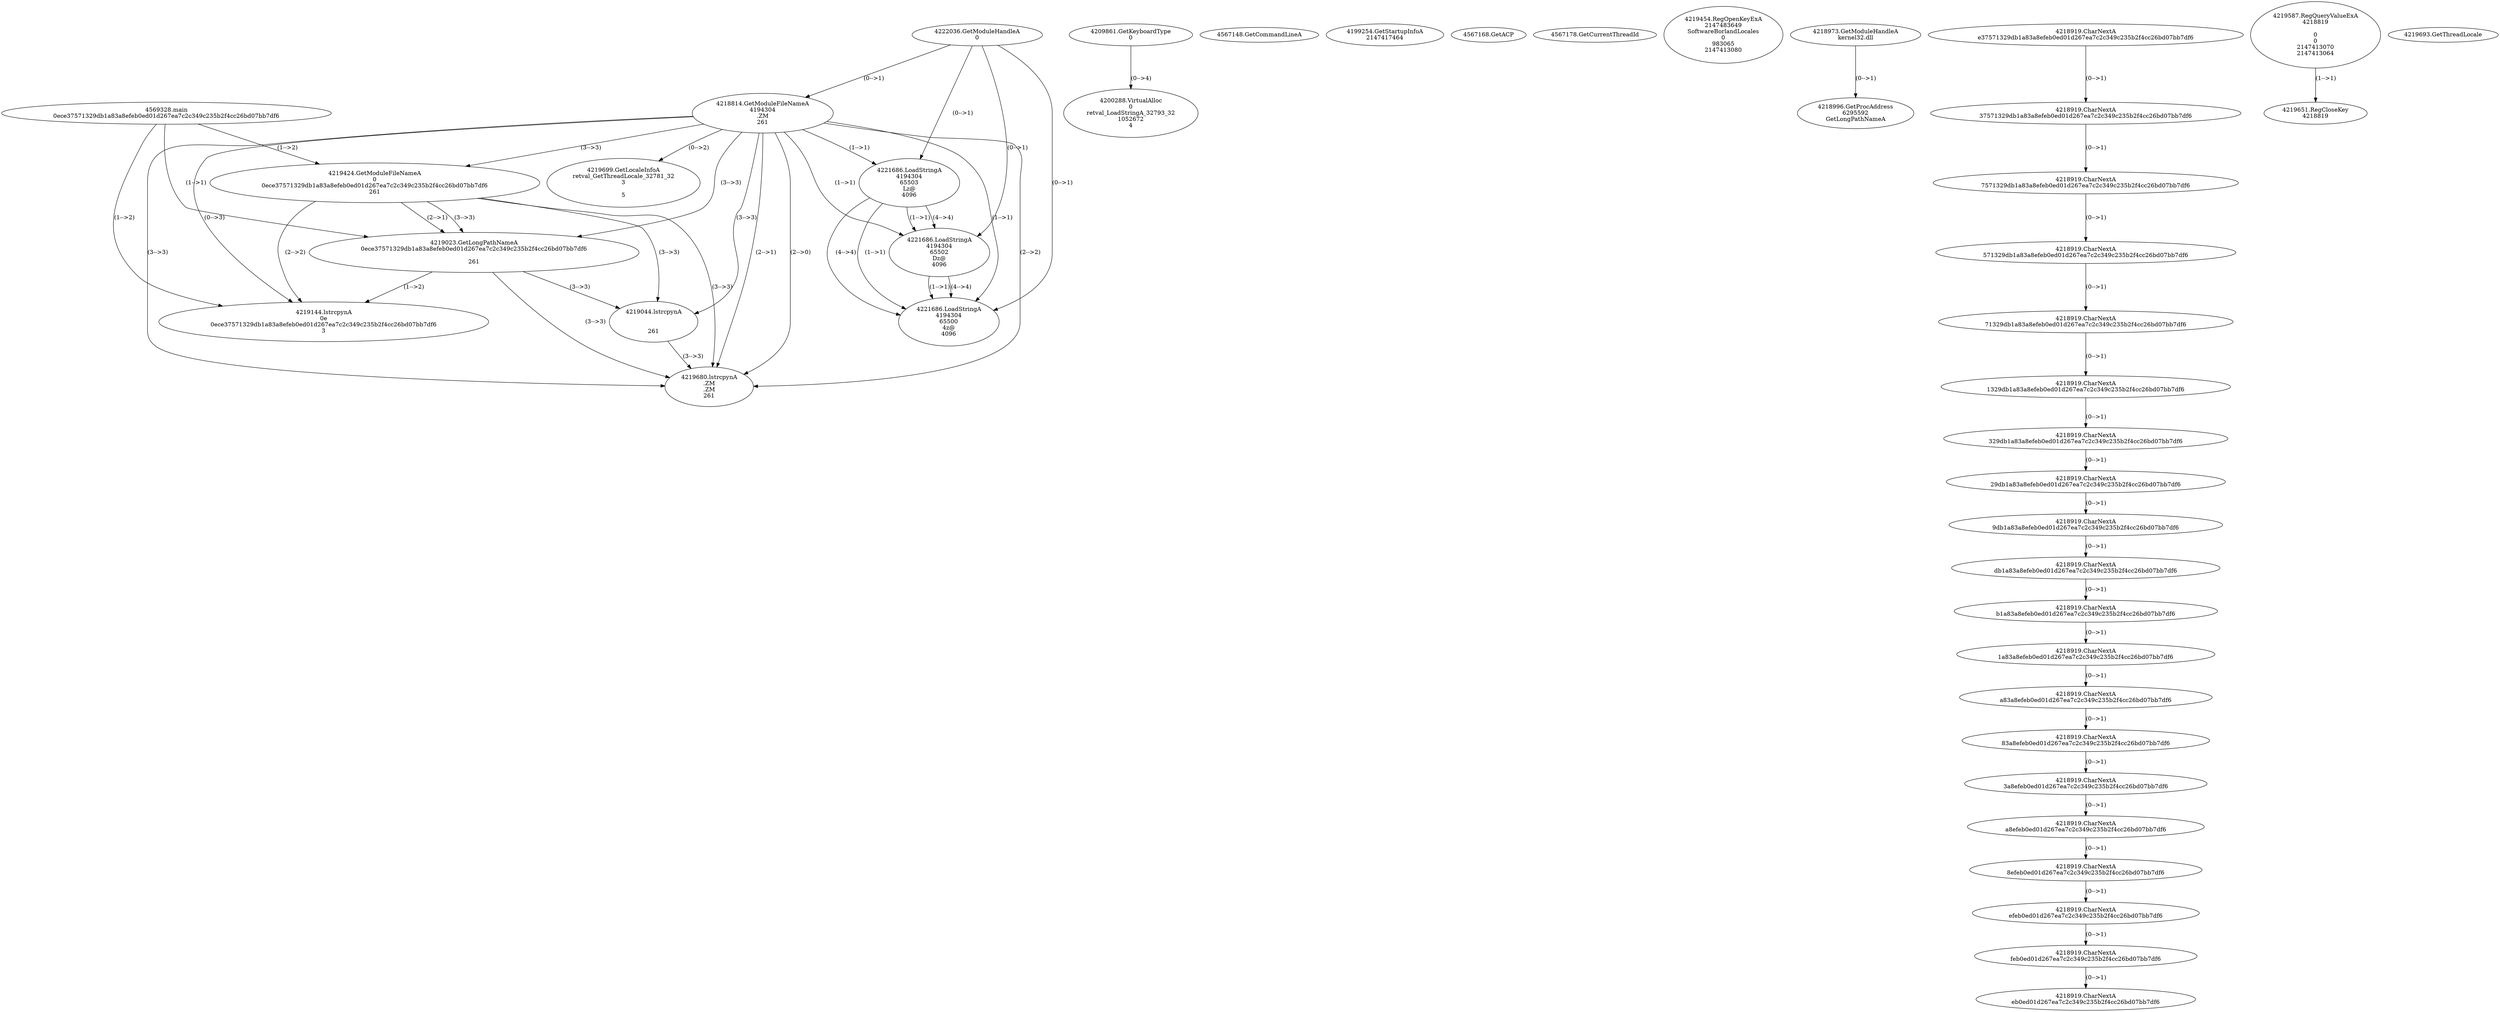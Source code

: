 // Global SCDG with merge call
digraph {
	0 [label="4569328.main
0ece37571329db1a83a8efeb0ed01d267ea7c2c349c235b2f4cc26bd07bb7df6"]
	1 [label="4222036.GetModuleHandleA
0"]
	2 [label="4209861.GetKeyboardType
0"]
	3 [label="4567148.GetCommandLineA
"]
	4 [label="4199254.GetStartupInfoA
2147417464"]
	5 [label="4567168.GetACP
"]
	6 [label="4567178.GetCurrentThreadId
"]
	7 [label="4218814.GetModuleFileNameA
4194304
.ZM
261"]
	1 -> 7 [label="(0-->1)"]
	8 [label="4219424.GetModuleFileNameA
0
0ece37571329db1a83a8efeb0ed01d267ea7c2c349c235b2f4cc26bd07bb7df6
261"]
	0 -> 8 [label="(1-->2)"]
	7 -> 8 [label="(3-->3)"]
	9 [label="4219454.RegOpenKeyExA
2147483649
Software\Borland\Locales
0
983065
2147413080"]
	10 [label="4218973.GetModuleHandleA
kernel32.dll"]
	11 [label="4218996.GetProcAddress
6295592
GetLongPathNameA"]
	10 -> 11 [label="(0-->1)"]
	12 [label="4219023.GetLongPathNameA
0ece37571329db1a83a8efeb0ed01d267ea7c2c349c235b2f4cc26bd07bb7df6

261"]
	0 -> 12 [label="(1-->1)"]
	8 -> 12 [label="(2-->1)"]
	7 -> 12 [label="(3-->3)"]
	8 -> 12 [label="(3-->3)"]
	13 [label="4219144.lstrcpynA
0e
0ece37571329db1a83a8efeb0ed01d267ea7c2c349c235b2f4cc26bd07bb7df6
3"]
	0 -> 13 [label="(1-->2)"]
	8 -> 13 [label="(2-->2)"]
	12 -> 13 [label="(1-->2)"]
	7 -> 13 [label="(0-->3)"]
	14 [label="4218919.CharNextA
e37571329db1a83a8efeb0ed01d267ea7c2c349c235b2f4cc26bd07bb7df6"]
	15 [label="4218919.CharNextA
37571329db1a83a8efeb0ed01d267ea7c2c349c235b2f4cc26bd07bb7df6"]
	14 -> 15 [label="(0-->1)"]
	16 [label="4218919.CharNextA
7571329db1a83a8efeb0ed01d267ea7c2c349c235b2f4cc26bd07bb7df6"]
	15 -> 16 [label="(0-->1)"]
	17 [label="4218919.CharNextA
571329db1a83a8efeb0ed01d267ea7c2c349c235b2f4cc26bd07bb7df6"]
	16 -> 17 [label="(0-->1)"]
	18 [label="4218919.CharNextA
71329db1a83a8efeb0ed01d267ea7c2c349c235b2f4cc26bd07bb7df6"]
	17 -> 18 [label="(0-->1)"]
	19 [label="4218919.CharNextA
1329db1a83a8efeb0ed01d267ea7c2c349c235b2f4cc26bd07bb7df6"]
	18 -> 19 [label="(0-->1)"]
	20 [label="4218919.CharNextA
329db1a83a8efeb0ed01d267ea7c2c349c235b2f4cc26bd07bb7df6"]
	19 -> 20 [label="(0-->1)"]
	21 [label="4218919.CharNextA
29db1a83a8efeb0ed01d267ea7c2c349c235b2f4cc26bd07bb7df6"]
	20 -> 21 [label="(0-->1)"]
	22 [label="4218919.CharNextA
9db1a83a8efeb0ed01d267ea7c2c349c235b2f4cc26bd07bb7df6"]
	21 -> 22 [label="(0-->1)"]
	23 [label="4218919.CharNextA
db1a83a8efeb0ed01d267ea7c2c349c235b2f4cc26bd07bb7df6"]
	22 -> 23 [label="(0-->1)"]
	24 [label="4218919.CharNextA
b1a83a8efeb0ed01d267ea7c2c349c235b2f4cc26bd07bb7df6"]
	23 -> 24 [label="(0-->1)"]
	25 [label="4218919.CharNextA
1a83a8efeb0ed01d267ea7c2c349c235b2f4cc26bd07bb7df6"]
	24 -> 25 [label="(0-->1)"]
	26 [label="4218919.CharNextA
a83a8efeb0ed01d267ea7c2c349c235b2f4cc26bd07bb7df6"]
	25 -> 26 [label="(0-->1)"]
	27 [label="4218919.CharNextA
83a8efeb0ed01d267ea7c2c349c235b2f4cc26bd07bb7df6"]
	26 -> 27 [label="(0-->1)"]
	28 [label="4218919.CharNextA
3a8efeb0ed01d267ea7c2c349c235b2f4cc26bd07bb7df6"]
	27 -> 28 [label="(0-->1)"]
	29 [label="4218919.CharNextA
a8efeb0ed01d267ea7c2c349c235b2f4cc26bd07bb7df6"]
	28 -> 29 [label="(0-->1)"]
	30 [label="4218919.CharNextA
8efeb0ed01d267ea7c2c349c235b2f4cc26bd07bb7df6"]
	29 -> 30 [label="(0-->1)"]
	31 [label="4218919.CharNextA
efeb0ed01d267ea7c2c349c235b2f4cc26bd07bb7df6"]
	30 -> 31 [label="(0-->1)"]
	32 [label="4218919.CharNextA
feb0ed01d267ea7c2c349c235b2f4cc26bd07bb7df6"]
	31 -> 32 [label="(0-->1)"]
	33 [label="4218919.CharNextA
eb0ed01d267ea7c2c349c235b2f4cc26bd07bb7df6"]
	32 -> 33 [label="(0-->1)"]
	34 [label="4219044.lstrcpynA


261"]
	7 -> 34 [label="(3-->3)"]
	8 -> 34 [label="(3-->3)"]
	12 -> 34 [label="(3-->3)"]
	35 [label="4219587.RegQueryValueExA
4218819

0
0
2147413070
2147413064"]
	36 [label="4219651.RegCloseKey
4218819"]
	35 -> 36 [label="(1-->1)"]
	37 [label="4219680.lstrcpynA
.ZM
.ZM
261"]
	7 -> 37 [label="(2-->1)"]
	7 -> 37 [label="(2-->2)"]
	7 -> 37 [label="(3-->3)"]
	8 -> 37 [label="(3-->3)"]
	12 -> 37 [label="(3-->3)"]
	34 -> 37 [label="(3-->3)"]
	7 -> 37 [label="(2-->0)"]
	38 [label="4219693.GetThreadLocale
"]
	39 [label="4219699.GetLocaleInfoA
retval_GetThreadLocale_32781_32
3

5"]
	7 -> 39 [label="(0-->2)"]
	40 [label="4221686.LoadStringA
4194304
65503
Lz@
4096"]
	1 -> 40 [label="(0-->1)"]
	7 -> 40 [label="(1-->1)"]
	41 [label="4221686.LoadStringA
4194304
65502
Dz@
4096"]
	1 -> 41 [label="(0-->1)"]
	7 -> 41 [label="(1-->1)"]
	40 -> 41 [label="(1-->1)"]
	40 -> 41 [label="(4-->4)"]
	42 [label="4221686.LoadStringA
4194304
65500
4z@
4096"]
	1 -> 42 [label="(0-->1)"]
	7 -> 42 [label="(1-->1)"]
	40 -> 42 [label="(1-->1)"]
	41 -> 42 [label="(1-->1)"]
	40 -> 42 [label="(4-->4)"]
	41 -> 42 [label="(4-->4)"]
	43 [label="4200288.VirtualAlloc
0
retval_LoadStringA_32793_32
1052672
4"]
	2 -> 43 [label="(0-->4)"]
}
